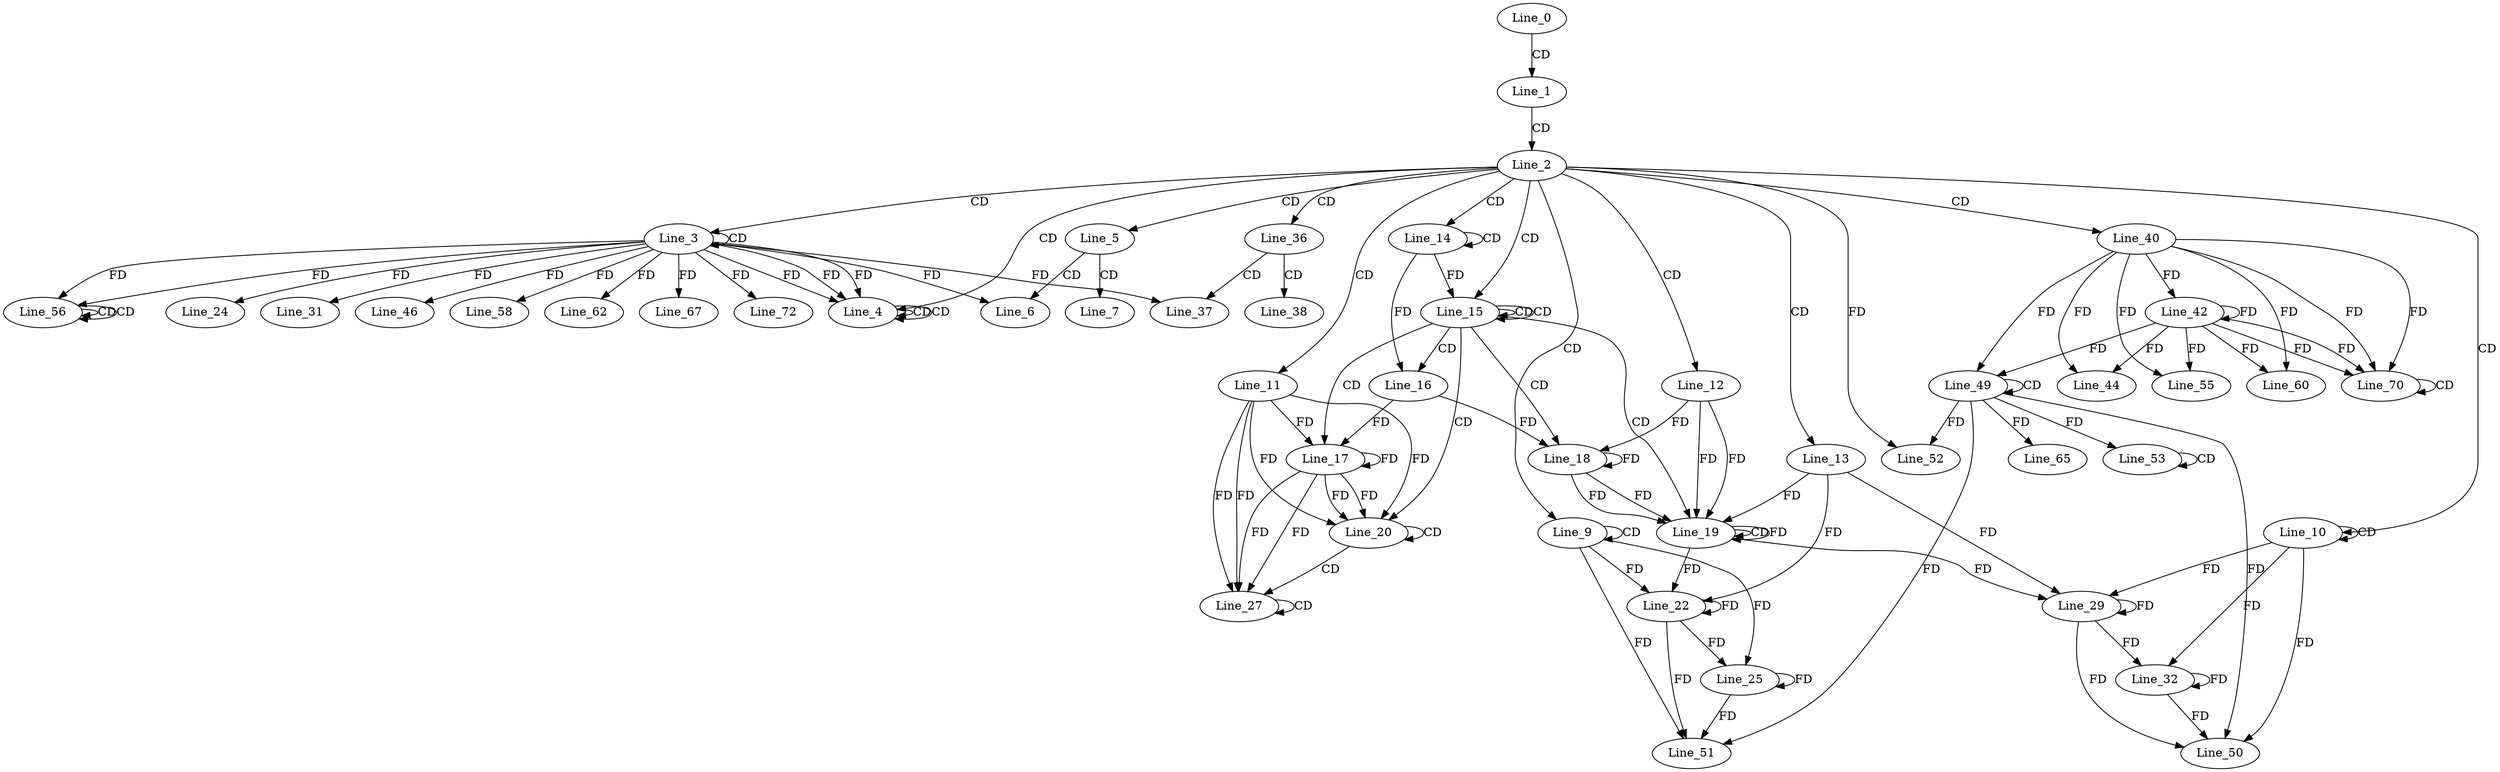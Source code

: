digraph G {
  Line_0;
  Line_1;
  Line_2;
  Line_3;
  Line_3;
  Line_4;
  Line_4;
  Line_4;
  Line_5;
  Line_6;
  Line_7;
  Line_9;
  Line_9;
  Line_10;
  Line_10;
  Line_11;
  Line_12;
  Line_13;
  Line_14;
  Line_14;
  Line_15;
  Line_15;
  Line_16;
  Line_16;
  Line_17;
  Line_17;
  Line_18;
  Line_18;
  Line_19;
  Line_19;
  Line_19;
  Line_20;
  Line_20;
  Line_22;
  Line_22;
  Line_22;
  Line_24;
  Line_25;
  Line_25;
  Line_27;
  Line_27;
  Line_29;
  Line_29;
  Line_29;
  Line_31;
  Line_32;
  Line_32;
  Line_36;
  Line_37;
  Line_38;
  Line_40;
  Line_42;
  Line_42;
  Line_44;
  Line_46;
  Line_49;
  Line_49;
  Line_50;
  Line_51;
  Line_52;
  Line_53;
  Line_53;
  Line_55;
  Line_56;
  Line_56;
  Line_56;
  Line_58;
  Line_60;
  Line_62;
  Line_65;
  Line_67;
  Line_70;
  Line_70;
  Line_72;
  Line_0 -> Line_1 [ label="CD" ];
  Line_1 -> Line_2 [ label="CD" ];
  Line_2 -> Line_3 [ label="CD" ];
  Line_3 -> Line_3 [ label="CD" ];
  Line_2 -> Line_4 [ label="CD" ];
  Line_3 -> Line_4 [ label="FD" ];
  Line_4 -> Line_4 [ label="CD" ];
  Line_3 -> Line_4 [ label="FD" ];
  Line_4 -> Line_4 [ label="CD" ];
  Line_3 -> Line_4 [ label="FD" ];
  Line_2 -> Line_5 [ label="CD" ];
  Line_5 -> Line_6 [ label="CD" ];
  Line_3 -> Line_6 [ label="FD" ];
  Line_5 -> Line_7 [ label="CD" ];
  Line_2 -> Line_9 [ label="CD" ];
  Line_9 -> Line_9 [ label="CD" ];
  Line_2 -> Line_10 [ label="CD" ];
  Line_10 -> Line_10 [ label="CD" ];
  Line_2 -> Line_11 [ label="CD" ];
  Line_2 -> Line_12 [ label="CD" ];
  Line_2 -> Line_13 [ label="CD" ];
  Line_2 -> Line_14 [ label="CD" ];
  Line_14 -> Line_14 [ label="CD" ];
  Line_2 -> Line_15 [ label="CD" ];
  Line_15 -> Line_15 [ label="CD" ];
  Line_15 -> Line_15 [ label="CD" ];
  Line_14 -> Line_15 [ label="FD" ];
  Line_15 -> Line_16 [ label="CD" ];
  Line_14 -> Line_16 [ label="FD" ];
  Line_15 -> Line_17 [ label="CD" ];
  Line_17 -> Line_17 [ label="FD" ];
  Line_11 -> Line_17 [ label="FD" ];
  Line_16 -> Line_17 [ label="FD" ];
  Line_15 -> Line_18 [ label="CD" ];
  Line_18 -> Line_18 [ label="FD" ];
  Line_12 -> Line_18 [ label="FD" ];
  Line_16 -> Line_18 [ label="FD" ];
  Line_15 -> Line_19 [ label="CD" ];
  Line_18 -> Line_19 [ label="FD" ];
  Line_12 -> Line_19 [ label="FD" ];
  Line_19 -> Line_19 [ label="CD" ];
  Line_19 -> Line_19 [ label="FD" ];
  Line_13 -> Line_19 [ label="FD" ];
  Line_18 -> Line_19 [ label="FD" ];
  Line_12 -> Line_19 [ label="FD" ];
  Line_15 -> Line_20 [ label="CD" ];
  Line_17 -> Line_20 [ label="FD" ];
  Line_11 -> Line_20 [ label="FD" ];
  Line_20 -> Line_20 [ label="CD" ];
  Line_17 -> Line_20 [ label="FD" ];
  Line_11 -> Line_20 [ label="FD" ];
  Line_22 -> Line_22 [ label="FD" ];
  Line_9 -> Line_22 [ label="FD" ];
  Line_19 -> Line_22 [ label="FD" ];
  Line_13 -> Line_22 [ label="FD" ];
  Line_3 -> Line_24 [ label="FD" ];
  Line_22 -> Line_25 [ label="FD" ];
  Line_25 -> Line_25 [ label="FD" ];
  Line_9 -> Line_25 [ label="FD" ];
  Line_20 -> Line_27 [ label="CD" ];
  Line_17 -> Line_27 [ label="FD" ];
  Line_11 -> Line_27 [ label="FD" ];
  Line_27 -> Line_27 [ label="CD" ];
  Line_17 -> Line_27 [ label="FD" ];
  Line_11 -> Line_27 [ label="FD" ];
  Line_29 -> Line_29 [ label="FD" ];
  Line_10 -> Line_29 [ label="FD" ];
  Line_19 -> Line_29 [ label="FD" ];
  Line_13 -> Line_29 [ label="FD" ];
  Line_3 -> Line_31 [ label="FD" ];
  Line_29 -> Line_32 [ label="FD" ];
  Line_32 -> Line_32 [ label="FD" ];
  Line_10 -> Line_32 [ label="FD" ];
  Line_2 -> Line_36 [ label="CD" ];
  Line_36 -> Line_37 [ label="CD" ];
  Line_3 -> Line_37 [ label="FD" ];
  Line_36 -> Line_38 [ label="CD" ];
  Line_2 -> Line_40 [ label="CD" ];
  Line_40 -> Line_42 [ label="FD" ];
  Line_42 -> Line_42 [ label="FD" ];
  Line_40 -> Line_44 [ label="FD" ];
  Line_42 -> Line_44 [ label="FD" ];
  Line_3 -> Line_46 [ label="FD" ];
  Line_49 -> Line_49 [ label="CD" ];
  Line_40 -> Line_49 [ label="FD" ];
  Line_42 -> Line_49 [ label="FD" ];
  Line_49 -> Line_50 [ label="FD" ];
  Line_29 -> Line_50 [ label="FD" ];
  Line_32 -> Line_50 [ label="FD" ];
  Line_10 -> Line_50 [ label="FD" ];
  Line_49 -> Line_51 [ label="FD" ];
  Line_22 -> Line_51 [ label="FD" ];
  Line_25 -> Line_51 [ label="FD" ];
  Line_9 -> Line_51 [ label="FD" ];
  Line_49 -> Line_52 [ label="FD" ];
  Line_2 -> Line_52 [ label="FD" ];
  Line_53 -> Line_53 [ label="CD" ];
  Line_49 -> Line_53 [ label="FD" ];
  Line_40 -> Line_55 [ label="FD" ];
  Line_42 -> Line_55 [ label="FD" ];
  Line_56 -> Line_56 [ label="CD" ];
  Line_3 -> Line_56 [ label="FD" ];
  Line_56 -> Line_56 [ label="CD" ];
  Line_3 -> Line_56 [ label="FD" ];
  Line_3 -> Line_58 [ label="FD" ];
  Line_40 -> Line_60 [ label="FD" ];
  Line_42 -> Line_60 [ label="FD" ];
  Line_3 -> Line_62 [ label="FD" ];
  Line_49 -> Line_65 [ label="FD" ];
  Line_3 -> Line_67 [ label="FD" ];
  Line_40 -> Line_70 [ label="FD" ];
  Line_42 -> Line_70 [ label="FD" ];
  Line_70 -> Line_70 [ label="CD" ];
  Line_40 -> Line_70 [ label="FD" ];
  Line_42 -> Line_70 [ label="FD" ];
  Line_3 -> Line_72 [ label="FD" ];
}
